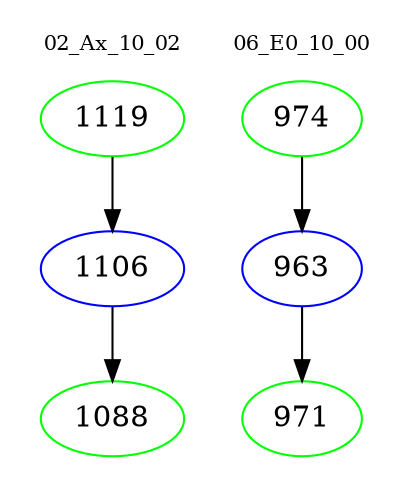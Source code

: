 digraph{
subgraph cluster_0 {
color = white
label = "02_Ax_10_02";
fontsize=10;
T0_1119 [label="1119", color="green"]
T0_1119 -> T0_1106 [color="black"]
T0_1106 [label="1106", color="blue"]
T0_1106 -> T0_1088 [color="black"]
T0_1088 [label="1088", color="green"]
}
subgraph cluster_1 {
color = white
label = "06_E0_10_00";
fontsize=10;
T1_974 [label="974", color="green"]
T1_974 -> T1_963 [color="black"]
T1_963 [label="963", color="blue"]
T1_963 -> T1_971 [color="black"]
T1_971 [label="971", color="green"]
}
}
